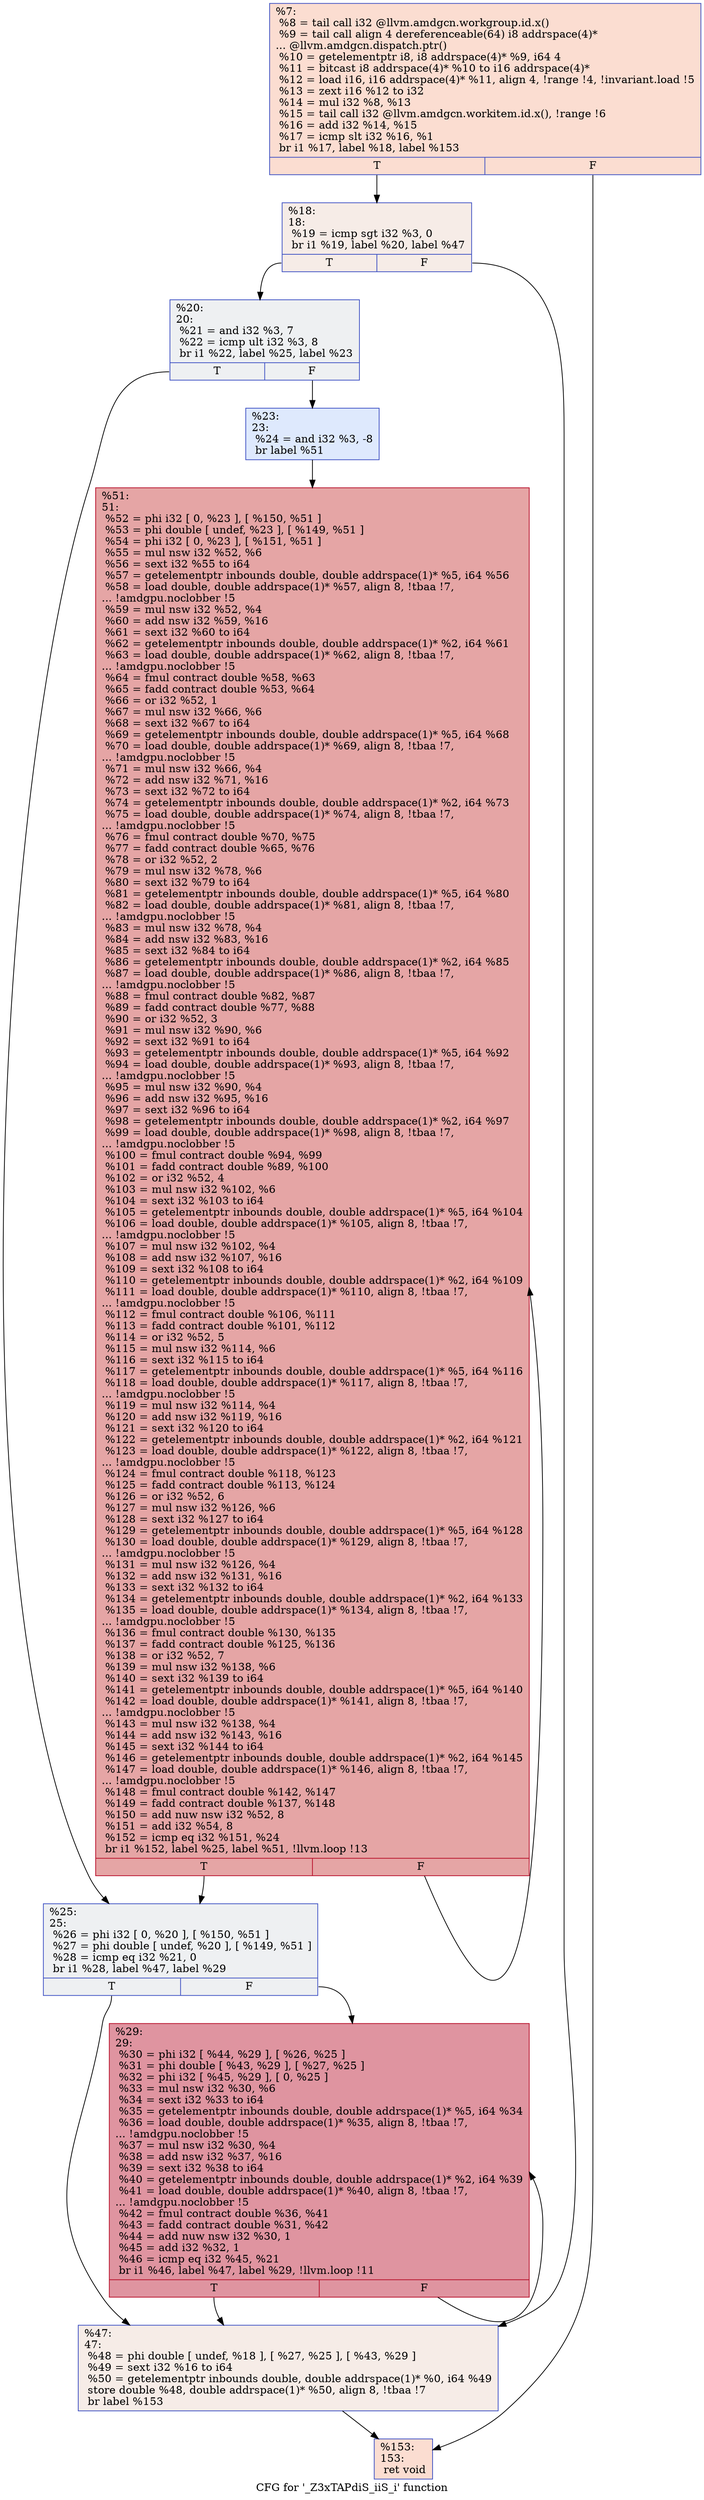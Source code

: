 digraph "CFG for '_Z3xTAPdiS_iiS_i' function" {
	label="CFG for '_Z3xTAPdiS_iiS_i' function";

	Node0x59809b0 [shape=record,color="#3d50c3ff", style=filled, fillcolor="#f7b39670",label="{%7:\l  %8 = tail call i32 @llvm.amdgcn.workgroup.id.x()\l  %9 = tail call align 4 dereferenceable(64) i8 addrspace(4)*\l... @llvm.amdgcn.dispatch.ptr()\l  %10 = getelementptr i8, i8 addrspace(4)* %9, i64 4\l  %11 = bitcast i8 addrspace(4)* %10 to i16 addrspace(4)*\l  %12 = load i16, i16 addrspace(4)* %11, align 4, !range !4, !invariant.load !5\l  %13 = zext i16 %12 to i32\l  %14 = mul i32 %8, %13\l  %15 = tail call i32 @llvm.amdgcn.workitem.id.x(), !range !6\l  %16 = add i32 %14, %15\l  %17 = icmp slt i32 %16, %1\l  br i1 %17, label %18, label %153\l|{<s0>T|<s1>F}}"];
	Node0x59809b0:s0 -> Node0x59828e0;
	Node0x59809b0:s1 -> Node0x5982970;
	Node0x59828e0 [shape=record,color="#3d50c3ff", style=filled, fillcolor="#ead5c970",label="{%18:\l18:                                               \l  %19 = icmp sgt i32 %3, 0\l  br i1 %19, label %20, label %47\l|{<s0>T|<s1>F}}"];
	Node0x59828e0:s0 -> Node0x5982b40;
	Node0x59828e0:s1 -> Node0x5982b90;
	Node0x5982b40 [shape=record,color="#3d50c3ff", style=filled, fillcolor="#d9dce170",label="{%20:\l20:                                               \l  %21 = and i32 %3, 7\l  %22 = icmp ult i32 %3, 8\l  br i1 %22, label %25, label %23\l|{<s0>T|<s1>F}}"];
	Node0x5982b40:s0 -> Node0x5982e50;
	Node0x5982b40:s1 -> Node0x5982ea0;
	Node0x5982ea0 [shape=record,color="#3d50c3ff", style=filled, fillcolor="#b5cdfa70",label="{%23:\l23:                                               \l  %24 = and i32 %3, -8\l  br label %51\l}"];
	Node0x5982ea0 -> Node0x59830a0;
	Node0x5982e50 [shape=record,color="#3d50c3ff", style=filled, fillcolor="#d9dce170",label="{%25:\l25:                                               \l  %26 = phi i32 [ 0, %20 ], [ %150, %51 ]\l  %27 = phi double [ undef, %20 ], [ %149, %51 ]\l  %28 = icmp eq i32 %21, 0\l  br i1 %28, label %47, label %29\l|{<s0>T|<s1>F}}"];
	Node0x5982e50:s0 -> Node0x5982b90;
	Node0x5982e50:s1 -> Node0x5983800;
	Node0x5983800 [shape=record,color="#b70d28ff", style=filled, fillcolor="#b70d2870",label="{%29:\l29:                                               \l  %30 = phi i32 [ %44, %29 ], [ %26, %25 ]\l  %31 = phi double [ %43, %29 ], [ %27, %25 ]\l  %32 = phi i32 [ %45, %29 ], [ 0, %25 ]\l  %33 = mul nsw i32 %30, %6\l  %34 = sext i32 %33 to i64\l  %35 = getelementptr inbounds double, double addrspace(1)* %5, i64 %34\l  %36 = load double, double addrspace(1)* %35, align 8, !tbaa !7,\l... !amdgpu.noclobber !5\l  %37 = mul nsw i32 %30, %4\l  %38 = add nsw i32 %37, %16\l  %39 = sext i32 %38 to i64\l  %40 = getelementptr inbounds double, double addrspace(1)* %2, i64 %39\l  %41 = load double, double addrspace(1)* %40, align 8, !tbaa !7,\l... !amdgpu.noclobber !5\l  %42 = fmul contract double %36, %41\l  %43 = fadd contract double %31, %42\l  %44 = add nuw nsw i32 %30, 1\l  %45 = add i32 %32, 1\l  %46 = icmp eq i32 %45, %21\l  br i1 %46, label %47, label %29, !llvm.loop !11\l|{<s0>T|<s1>F}}"];
	Node0x5983800:s0 -> Node0x5982b90;
	Node0x5983800:s1 -> Node0x5983800;
	Node0x5982b90 [shape=record,color="#3d50c3ff", style=filled, fillcolor="#ead5c970",label="{%47:\l47:                                               \l  %48 = phi double [ undef, %18 ], [ %27, %25 ], [ %43, %29 ]\l  %49 = sext i32 %16 to i64\l  %50 = getelementptr inbounds double, double addrspace(1)* %0, i64 %49\l  store double %48, double addrspace(1)* %50, align 8, !tbaa !7\l  br label %153\l}"];
	Node0x5982b90 -> Node0x5982970;
	Node0x59830a0 [shape=record,color="#b70d28ff", style=filled, fillcolor="#c5333470",label="{%51:\l51:                                               \l  %52 = phi i32 [ 0, %23 ], [ %150, %51 ]\l  %53 = phi double [ undef, %23 ], [ %149, %51 ]\l  %54 = phi i32 [ 0, %23 ], [ %151, %51 ]\l  %55 = mul nsw i32 %52, %6\l  %56 = sext i32 %55 to i64\l  %57 = getelementptr inbounds double, double addrspace(1)* %5, i64 %56\l  %58 = load double, double addrspace(1)* %57, align 8, !tbaa !7,\l... !amdgpu.noclobber !5\l  %59 = mul nsw i32 %52, %4\l  %60 = add nsw i32 %59, %16\l  %61 = sext i32 %60 to i64\l  %62 = getelementptr inbounds double, double addrspace(1)* %2, i64 %61\l  %63 = load double, double addrspace(1)* %62, align 8, !tbaa !7,\l... !amdgpu.noclobber !5\l  %64 = fmul contract double %58, %63\l  %65 = fadd contract double %53, %64\l  %66 = or i32 %52, 1\l  %67 = mul nsw i32 %66, %6\l  %68 = sext i32 %67 to i64\l  %69 = getelementptr inbounds double, double addrspace(1)* %5, i64 %68\l  %70 = load double, double addrspace(1)* %69, align 8, !tbaa !7,\l... !amdgpu.noclobber !5\l  %71 = mul nsw i32 %66, %4\l  %72 = add nsw i32 %71, %16\l  %73 = sext i32 %72 to i64\l  %74 = getelementptr inbounds double, double addrspace(1)* %2, i64 %73\l  %75 = load double, double addrspace(1)* %74, align 8, !tbaa !7,\l... !amdgpu.noclobber !5\l  %76 = fmul contract double %70, %75\l  %77 = fadd contract double %65, %76\l  %78 = or i32 %52, 2\l  %79 = mul nsw i32 %78, %6\l  %80 = sext i32 %79 to i64\l  %81 = getelementptr inbounds double, double addrspace(1)* %5, i64 %80\l  %82 = load double, double addrspace(1)* %81, align 8, !tbaa !7,\l... !amdgpu.noclobber !5\l  %83 = mul nsw i32 %78, %4\l  %84 = add nsw i32 %83, %16\l  %85 = sext i32 %84 to i64\l  %86 = getelementptr inbounds double, double addrspace(1)* %2, i64 %85\l  %87 = load double, double addrspace(1)* %86, align 8, !tbaa !7,\l... !amdgpu.noclobber !5\l  %88 = fmul contract double %82, %87\l  %89 = fadd contract double %77, %88\l  %90 = or i32 %52, 3\l  %91 = mul nsw i32 %90, %6\l  %92 = sext i32 %91 to i64\l  %93 = getelementptr inbounds double, double addrspace(1)* %5, i64 %92\l  %94 = load double, double addrspace(1)* %93, align 8, !tbaa !7,\l... !amdgpu.noclobber !5\l  %95 = mul nsw i32 %90, %4\l  %96 = add nsw i32 %95, %16\l  %97 = sext i32 %96 to i64\l  %98 = getelementptr inbounds double, double addrspace(1)* %2, i64 %97\l  %99 = load double, double addrspace(1)* %98, align 8, !tbaa !7,\l... !amdgpu.noclobber !5\l  %100 = fmul contract double %94, %99\l  %101 = fadd contract double %89, %100\l  %102 = or i32 %52, 4\l  %103 = mul nsw i32 %102, %6\l  %104 = sext i32 %103 to i64\l  %105 = getelementptr inbounds double, double addrspace(1)* %5, i64 %104\l  %106 = load double, double addrspace(1)* %105, align 8, !tbaa !7,\l... !amdgpu.noclobber !5\l  %107 = mul nsw i32 %102, %4\l  %108 = add nsw i32 %107, %16\l  %109 = sext i32 %108 to i64\l  %110 = getelementptr inbounds double, double addrspace(1)* %2, i64 %109\l  %111 = load double, double addrspace(1)* %110, align 8, !tbaa !7,\l... !amdgpu.noclobber !5\l  %112 = fmul contract double %106, %111\l  %113 = fadd contract double %101, %112\l  %114 = or i32 %52, 5\l  %115 = mul nsw i32 %114, %6\l  %116 = sext i32 %115 to i64\l  %117 = getelementptr inbounds double, double addrspace(1)* %5, i64 %116\l  %118 = load double, double addrspace(1)* %117, align 8, !tbaa !7,\l... !amdgpu.noclobber !5\l  %119 = mul nsw i32 %114, %4\l  %120 = add nsw i32 %119, %16\l  %121 = sext i32 %120 to i64\l  %122 = getelementptr inbounds double, double addrspace(1)* %2, i64 %121\l  %123 = load double, double addrspace(1)* %122, align 8, !tbaa !7,\l... !amdgpu.noclobber !5\l  %124 = fmul contract double %118, %123\l  %125 = fadd contract double %113, %124\l  %126 = or i32 %52, 6\l  %127 = mul nsw i32 %126, %6\l  %128 = sext i32 %127 to i64\l  %129 = getelementptr inbounds double, double addrspace(1)* %5, i64 %128\l  %130 = load double, double addrspace(1)* %129, align 8, !tbaa !7,\l... !amdgpu.noclobber !5\l  %131 = mul nsw i32 %126, %4\l  %132 = add nsw i32 %131, %16\l  %133 = sext i32 %132 to i64\l  %134 = getelementptr inbounds double, double addrspace(1)* %2, i64 %133\l  %135 = load double, double addrspace(1)* %134, align 8, !tbaa !7,\l... !amdgpu.noclobber !5\l  %136 = fmul contract double %130, %135\l  %137 = fadd contract double %125, %136\l  %138 = or i32 %52, 7\l  %139 = mul nsw i32 %138, %6\l  %140 = sext i32 %139 to i64\l  %141 = getelementptr inbounds double, double addrspace(1)* %5, i64 %140\l  %142 = load double, double addrspace(1)* %141, align 8, !tbaa !7,\l... !amdgpu.noclobber !5\l  %143 = mul nsw i32 %138, %4\l  %144 = add nsw i32 %143, %16\l  %145 = sext i32 %144 to i64\l  %146 = getelementptr inbounds double, double addrspace(1)* %2, i64 %145\l  %147 = load double, double addrspace(1)* %146, align 8, !tbaa !7,\l... !amdgpu.noclobber !5\l  %148 = fmul contract double %142, %147\l  %149 = fadd contract double %137, %148\l  %150 = add nuw nsw i32 %52, 8\l  %151 = add i32 %54, 8\l  %152 = icmp eq i32 %151, %24\l  br i1 %152, label %25, label %51, !llvm.loop !13\l|{<s0>T|<s1>F}}"];
	Node0x59830a0:s0 -> Node0x5982e50;
	Node0x59830a0:s1 -> Node0x59830a0;
	Node0x5982970 [shape=record,color="#3d50c3ff", style=filled, fillcolor="#f7b39670",label="{%153:\l153:                                              \l  ret void\l}"];
}

